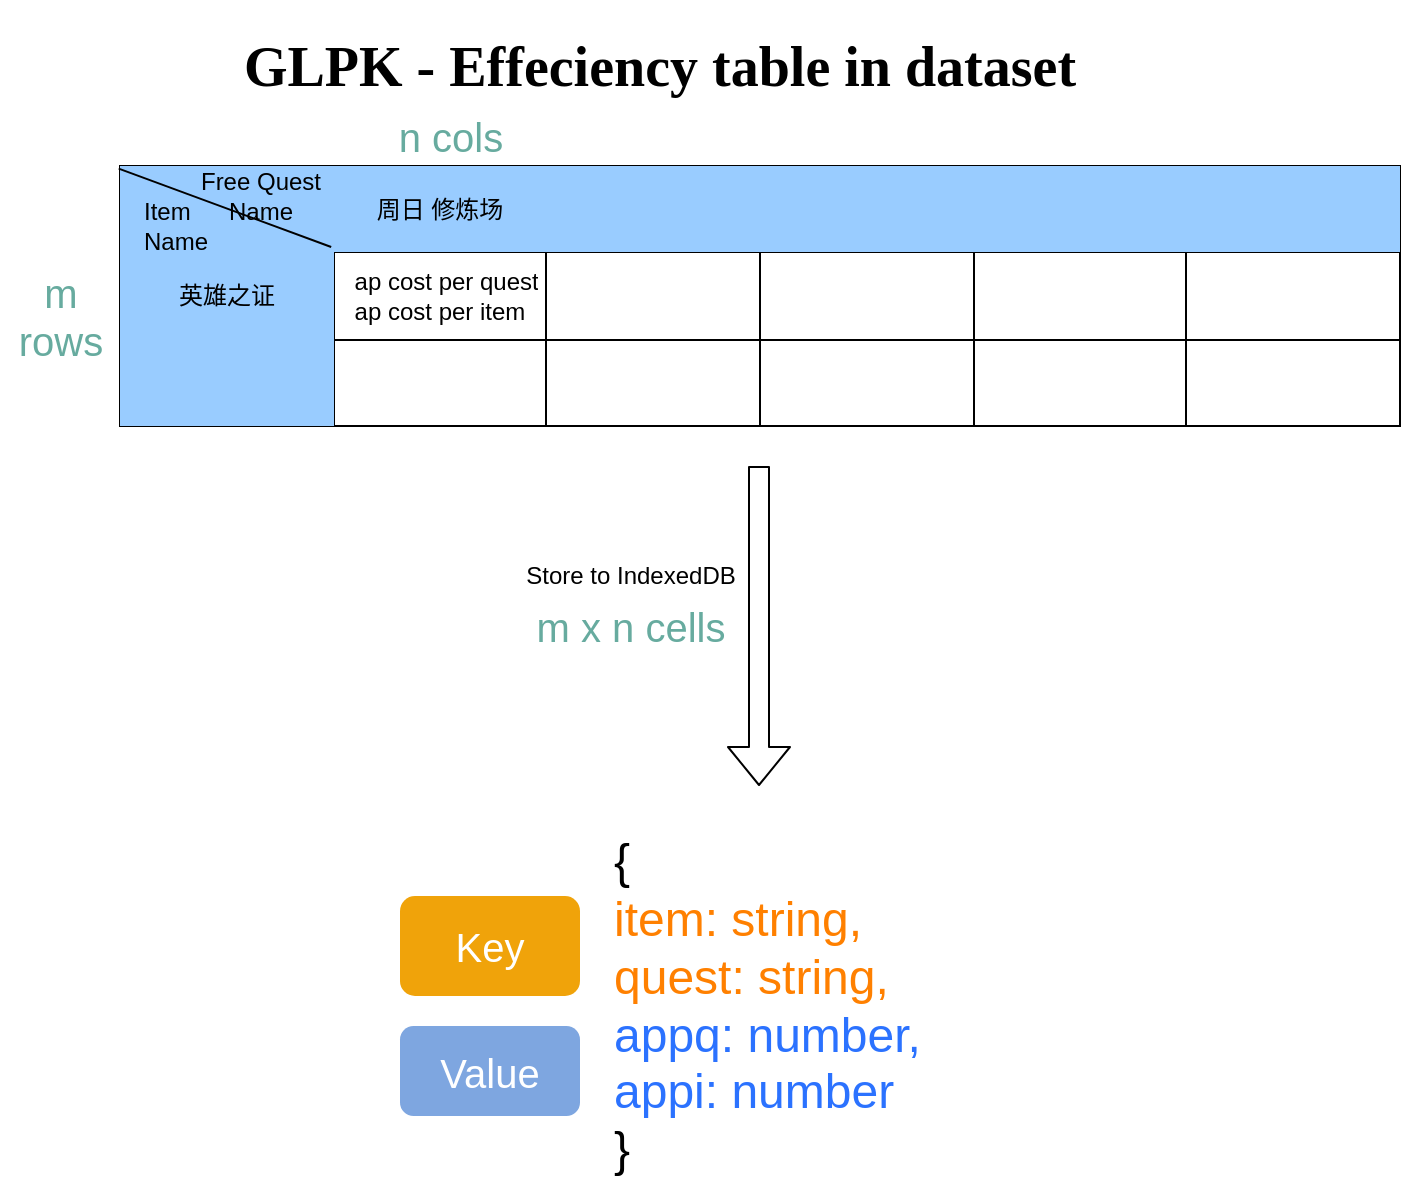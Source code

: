 <mxfile version="15.0.6" type="device"><diagram id="uuAK5w5KrVJaYTVINNNp" name="Page-1"><mxGraphModel dx="1689" dy="532" grid="1" gridSize="10" guides="1" tooltips="1" connect="1" arrows="1" fold="1" page="1" pageScale="1" pageWidth="850" pageHeight="1100" math="0" shadow="0"><root><mxCell id="0"/><mxCell id="1" parent="0"/><mxCell id="6aXPdb8hoW_yaiqeCArS-1" value="&lt;h1&gt;&lt;font style=&quot;font-size: 28px&quot; face=&quot;Verdana&quot;&gt;GLPK - Effeciency table in dataset&lt;/font&gt;&lt;/h1&gt;" style="text;html=1;strokeColor=none;fillColor=none;align=center;verticalAlign=middle;whiteSpace=wrap;rounded=0;" vertex="1" parent="1"><mxGeometry x="-800" y="40" width="600" height="20" as="geometry"/></mxCell><mxCell id="6aXPdb8hoW_yaiqeCArS-135" value="" style="shape=table;startSize=0;container=1;collapsible=0;childLayout=tableLayout;" vertex="1" parent="1"><mxGeometry x="-770" y="100" width="640" height="130" as="geometry"/></mxCell><mxCell id="6aXPdb8hoW_yaiqeCArS-136" value="" style="shape=partialRectangle;collapsible=0;dropTarget=0;pointerEvents=0;fillColor=none;top=0;left=0;bottom=0;right=0;points=[[0,0.5],[1,0.5]];portConstraint=eastwest;" vertex="1" parent="6aXPdb8hoW_yaiqeCArS-135"><mxGeometry width="640" height="43" as="geometry"/></mxCell><mxCell id="6aXPdb8hoW_yaiqeCArS-137" value="" style="shape=partialRectangle;html=1;whiteSpace=wrap;connectable=0;overflow=hidden;top=0;left=0;bottom=0;right=0;pointerEvents=1;fillColor=#99CCFF;" vertex="1" parent="6aXPdb8hoW_yaiqeCArS-136"><mxGeometry width="107" height="43" as="geometry"/></mxCell><mxCell id="6aXPdb8hoW_yaiqeCArS-138" value="周日&amp;nbsp;修炼场" style="shape=partialRectangle;html=1;whiteSpace=wrap;connectable=0;overflow=hidden;top=0;left=0;bottom=0;right=0;pointerEvents=1;fillColor=#99CCFF;" vertex="1" parent="6aXPdb8hoW_yaiqeCArS-136"><mxGeometry x="107" width="106" height="43" as="geometry"/></mxCell><mxCell id="6aXPdb8hoW_yaiqeCArS-139" value="" style="shape=partialRectangle;html=1;whiteSpace=wrap;connectable=0;overflow=hidden;top=0;left=0;bottom=0;right=0;pointerEvents=1;fillColor=#99CCFF;" vertex="1" parent="6aXPdb8hoW_yaiqeCArS-136"><mxGeometry x="213" width="107" height="43" as="geometry"/></mxCell><mxCell id="6aXPdb8hoW_yaiqeCArS-140" value="" style="shape=partialRectangle;html=1;whiteSpace=wrap;connectable=0;overflow=hidden;top=0;left=0;bottom=0;right=0;pointerEvents=1;fillColor=#99CCFF;" vertex="1" parent="6aXPdb8hoW_yaiqeCArS-136"><mxGeometry x="320" width="107" height="43" as="geometry"/></mxCell><mxCell id="6aXPdb8hoW_yaiqeCArS-141" value="" style="shape=partialRectangle;html=1;whiteSpace=wrap;connectable=0;overflow=hidden;top=0;left=0;bottom=0;right=0;pointerEvents=1;fillColor=#99CCFF;" vertex="1" parent="6aXPdb8hoW_yaiqeCArS-136"><mxGeometry x="427" width="106" height="43" as="geometry"/></mxCell><mxCell id="6aXPdb8hoW_yaiqeCArS-142" value="" style="shape=partialRectangle;html=1;whiteSpace=wrap;connectable=0;overflow=hidden;top=0;left=0;bottom=0;right=0;pointerEvents=1;fillColor=#99CCFF;" vertex="1" parent="6aXPdb8hoW_yaiqeCArS-136"><mxGeometry x="533" width="107" height="43" as="geometry"/></mxCell><mxCell id="6aXPdb8hoW_yaiqeCArS-143" value="" style="shape=partialRectangle;collapsible=0;dropTarget=0;pointerEvents=0;fillColor=none;top=0;left=0;bottom=0;right=0;points=[[0,0.5],[1,0.5]];portConstraint=eastwest;" vertex="1" parent="6aXPdb8hoW_yaiqeCArS-135"><mxGeometry y="43" width="640" height="44" as="geometry"/></mxCell><mxCell id="6aXPdb8hoW_yaiqeCArS-144" value="英雄之证" style="shape=partialRectangle;html=1;whiteSpace=wrap;connectable=0;overflow=hidden;top=0;left=0;bottom=0;right=0;pointerEvents=1;fillColor=#99CCFF;" vertex="1" parent="6aXPdb8hoW_yaiqeCArS-143"><mxGeometry width="107" height="44" as="geometry"/></mxCell><mxCell id="6aXPdb8hoW_yaiqeCArS-145" value="&amp;nbsp; ap cost per quest&lt;br&gt;ap cost per item" style="shape=partialRectangle;html=1;whiteSpace=wrap;connectable=0;overflow=hidden;fillColor=none;top=0;left=0;bottom=0;right=0;pointerEvents=1;" vertex="1" parent="6aXPdb8hoW_yaiqeCArS-143"><mxGeometry x="107" width="106" height="44" as="geometry"/></mxCell><mxCell id="6aXPdb8hoW_yaiqeCArS-146" value="" style="shape=partialRectangle;html=1;whiteSpace=wrap;connectable=0;overflow=hidden;fillColor=none;top=0;left=0;bottom=0;right=0;pointerEvents=1;" vertex="1" parent="6aXPdb8hoW_yaiqeCArS-143"><mxGeometry x="213" width="107" height="44" as="geometry"/></mxCell><mxCell id="6aXPdb8hoW_yaiqeCArS-147" value="" style="shape=partialRectangle;html=1;whiteSpace=wrap;connectable=0;overflow=hidden;fillColor=none;top=0;left=0;bottom=0;right=0;pointerEvents=1;" vertex="1" parent="6aXPdb8hoW_yaiqeCArS-143"><mxGeometry x="320" width="107" height="44" as="geometry"/></mxCell><mxCell id="6aXPdb8hoW_yaiqeCArS-148" value="" style="shape=partialRectangle;html=1;whiteSpace=wrap;connectable=0;overflow=hidden;fillColor=none;top=0;left=0;bottom=0;right=0;pointerEvents=1;" vertex="1" parent="6aXPdb8hoW_yaiqeCArS-143"><mxGeometry x="427" width="106" height="44" as="geometry"/></mxCell><mxCell id="6aXPdb8hoW_yaiqeCArS-149" value="" style="shape=partialRectangle;html=1;whiteSpace=wrap;connectable=0;overflow=hidden;fillColor=none;top=0;left=0;bottom=0;right=0;pointerEvents=1;" vertex="1" parent="6aXPdb8hoW_yaiqeCArS-143"><mxGeometry x="533" width="107" height="44" as="geometry"/></mxCell><mxCell id="6aXPdb8hoW_yaiqeCArS-150" value="" style="shape=partialRectangle;collapsible=0;dropTarget=0;pointerEvents=0;fillColor=none;top=0;left=0;bottom=0;right=0;points=[[0,0.5],[1,0.5]];portConstraint=eastwest;" vertex="1" parent="6aXPdb8hoW_yaiqeCArS-135"><mxGeometry y="87" width="640" height="43" as="geometry"/></mxCell><mxCell id="6aXPdb8hoW_yaiqeCArS-151" value="" style="shape=partialRectangle;html=1;whiteSpace=wrap;connectable=0;overflow=hidden;top=0;left=0;bottom=0;right=0;pointerEvents=1;fillColor=#99CCFF;" vertex="1" parent="6aXPdb8hoW_yaiqeCArS-150"><mxGeometry width="107" height="43" as="geometry"/></mxCell><mxCell id="6aXPdb8hoW_yaiqeCArS-152" value="" style="shape=partialRectangle;html=1;whiteSpace=wrap;connectable=0;overflow=hidden;fillColor=none;top=0;left=0;bottom=0;right=0;pointerEvents=1;" vertex="1" parent="6aXPdb8hoW_yaiqeCArS-150"><mxGeometry x="107" width="106" height="43" as="geometry"/></mxCell><mxCell id="6aXPdb8hoW_yaiqeCArS-153" value="" style="shape=partialRectangle;html=1;whiteSpace=wrap;connectable=0;overflow=hidden;fillColor=none;top=0;left=0;bottom=0;right=0;pointerEvents=1;" vertex="1" parent="6aXPdb8hoW_yaiqeCArS-150"><mxGeometry x="213" width="107" height="43" as="geometry"/></mxCell><mxCell id="6aXPdb8hoW_yaiqeCArS-154" value="" style="shape=partialRectangle;html=1;whiteSpace=wrap;connectable=0;overflow=hidden;fillColor=none;top=0;left=0;bottom=0;right=0;pointerEvents=1;" vertex="1" parent="6aXPdb8hoW_yaiqeCArS-150"><mxGeometry x="320" width="107" height="43" as="geometry"/></mxCell><mxCell id="6aXPdb8hoW_yaiqeCArS-155" value="" style="shape=partialRectangle;html=1;whiteSpace=wrap;connectable=0;overflow=hidden;fillColor=none;top=0;left=0;bottom=0;right=0;pointerEvents=1;" vertex="1" parent="6aXPdb8hoW_yaiqeCArS-150"><mxGeometry x="427" width="106" height="43" as="geometry"/></mxCell><mxCell id="6aXPdb8hoW_yaiqeCArS-156" value="" style="shape=partialRectangle;html=1;whiteSpace=wrap;connectable=0;overflow=hidden;fillColor=none;top=0;left=0;bottom=0;right=0;pointerEvents=1;" vertex="1" parent="6aXPdb8hoW_yaiqeCArS-150"><mxGeometry x="533" width="107" height="43" as="geometry"/></mxCell><mxCell id="6aXPdb8hoW_yaiqeCArS-160" value="" style="endArrow=none;html=1;entryX=-0.001;entryY=0.031;entryDx=0;entryDy=0;entryPerimeter=0;exitX=0.165;exitY=-0.057;exitDx=0;exitDy=0;exitPerimeter=0;" edge="1" parent="6aXPdb8hoW_yaiqeCArS-135" source="6aXPdb8hoW_yaiqeCArS-143" target="6aXPdb8hoW_yaiqeCArS-136"><mxGeometry width="50" height="50" relative="1" as="geometry"><mxPoint x="-60" y="220" as="sourcePoint"/><mxPoint x="230" y="80" as="targetPoint"/></mxGeometry></mxCell><mxCell id="6aXPdb8hoW_yaiqeCArS-157" value="" style="shape=flexArrow;endArrow=classic;html=1;" edge="1" parent="1"><mxGeometry width="50" height="50" relative="1" as="geometry"><mxPoint x="-450.5" y="250" as="sourcePoint"/><mxPoint x="-450.5" y="410" as="targetPoint"/></mxGeometry></mxCell><mxCell id="6aXPdb8hoW_yaiqeCArS-158" value="Store to IndexedDB" style="text;html=1;align=center;verticalAlign=middle;resizable=0;points=[];autosize=1;strokeColor=none;fillColor=none;" vertex="1" parent="1"><mxGeometry x="-575" y="295" width="120" height="20" as="geometry"/></mxCell><mxCell id="6aXPdb8hoW_yaiqeCArS-163" value="Item Name" style="text;html=1;strokeColor=none;fillColor=none;align=left;verticalAlign=middle;whiteSpace=wrap;rounded=0;" vertex="1" parent="1"><mxGeometry x="-760" y="120" width="40" height="20" as="geometry"/></mxCell><mxCell id="6aXPdb8hoW_yaiqeCArS-164" value="Free Quest&lt;br&gt;Name" style="text;html=1;align=center;verticalAlign=middle;resizable=0;points=[];autosize=1;strokeColor=none;fillColor=none;" vertex="1" parent="1"><mxGeometry x="-740" y="100" width="80" height="30" as="geometry"/></mxCell><mxCell id="6aXPdb8hoW_yaiqeCArS-165" value="&lt;font style=&quot;font-size: 24px&quot;&gt;{&lt;br&gt;&lt;font color=&quot;#ff8000&quot;&gt;item: string,&lt;br&gt;quest: string,&lt;/font&gt;&lt;br&gt;&lt;font color=&quot;#2b72ff&quot;&gt;appq: number,&lt;br&gt;&lt;/font&gt;&lt;div&gt;&lt;span&gt;&lt;font color=&quot;#2b72ff&quot;&gt;appi: number&lt;/font&gt;&lt;/span&gt;&lt;/div&gt;&lt;div&gt;&lt;span&gt;}&lt;/span&gt;&lt;/div&gt;&lt;/font&gt;" style="text;html=1;align=left;verticalAlign=middle;resizable=0;points=[];autosize=1;strokeColor=none;fillColor=none;" vertex="1" parent="1"><mxGeometry x="-525" y="470" width="170" height="100" as="geometry"/></mxCell><mxCell id="6aXPdb8hoW_yaiqeCArS-166" value="Key" style="rounded=1;whiteSpace=wrap;html=1;fillColor=#f0a30a;strokeColor=none;fontColor=#FFFFFF;fontSize=20;" vertex="1" parent="1"><mxGeometry x="-630" y="465" width="90" height="50" as="geometry"/></mxCell><mxCell id="6aXPdb8hoW_yaiqeCArS-167" value="Value" style="rounded=1;whiteSpace=wrap;html=1;strokeColor=none;fontColor=#FFFFFF;fillColor=#7EA6E0;fontSize=20;" vertex="1" parent="1"><mxGeometry x="-630" y="530" width="90" height="45" as="geometry"/></mxCell><mxCell id="6aXPdb8hoW_yaiqeCArS-168" value="&lt;font&gt;m&lt;br&gt;rows&lt;br&gt;&lt;/font&gt;" style="text;html=1;align=center;verticalAlign=middle;resizable=0;points=[];autosize=1;strokeColor=none;fillColor=none;fontSize=20;fontColor=#67AB9F;" vertex="1" parent="1"><mxGeometry x="-830" y="150" width="60" height="50" as="geometry"/></mxCell><mxCell id="6aXPdb8hoW_yaiqeCArS-169" value="&lt;font&gt;n cols&lt;/font&gt;" style="text;html=1;align=center;verticalAlign=middle;resizable=0;points=[];autosize=1;strokeColor=none;fillColor=none;fontSize=20;fontColor=#67AB9F;" vertex="1" parent="1"><mxGeometry x="-640" y="70" width="70" height="30" as="geometry"/></mxCell><mxCell id="6aXPdb8hoW_yaiqeCArS-170" value="&lt;font color=&quot;#67ab9f&quot;&gt;m x n cells&lt;/font&gt;" style="text;html=1;align=center;verticalAlign=middle;resizable=0;points=[];autosize=1;strokeColor=none;fillColor=none;fontSize=20;fontColor=#FFFFFF;" vertex="1" parent="1"><mxGeometry x="-570" y="315" width="110" height="30" as="geometry"/></mxCell></root></mxGraphModel></diagram></mxfile>